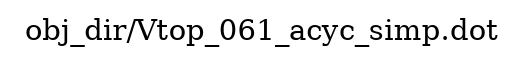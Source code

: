 digraph v3graph {
	graph	[label="obj_dir/Vtop_061_acyc_simp.dot",
		 labelloc=t, labeljust=l,
		 //size="7.5,10",
		 rankdir=TB];
}
